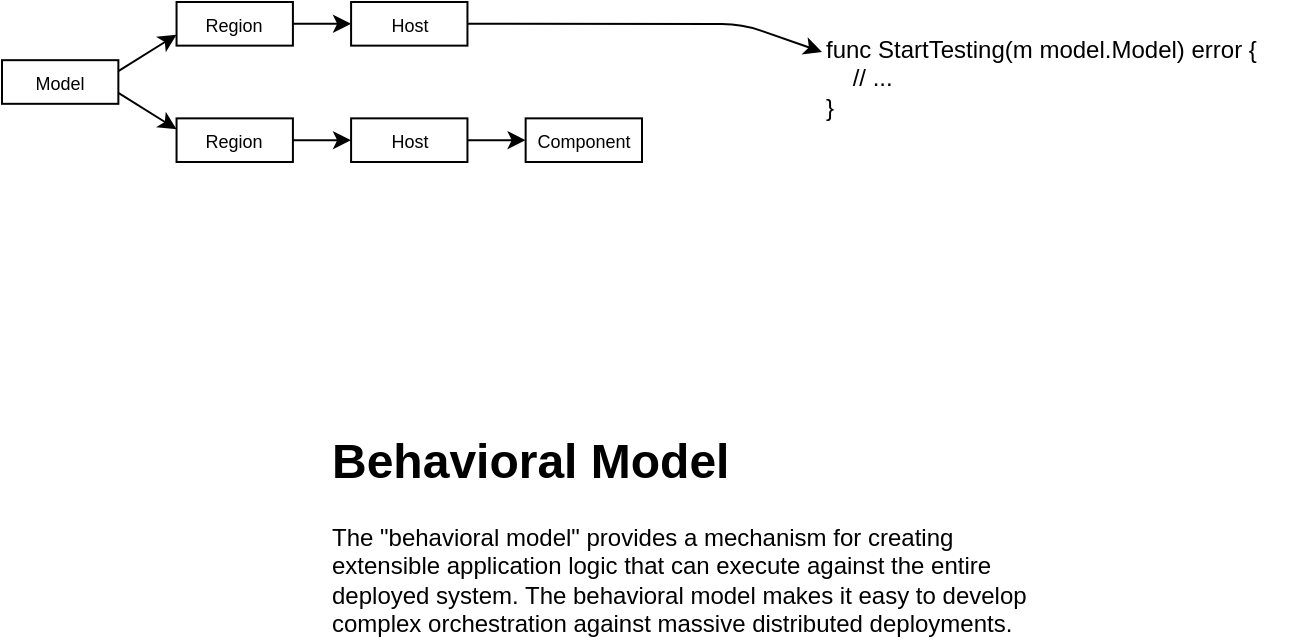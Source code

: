 <mxfile version="13.0.1" type="device"><diagram id="KXkkV9B8q3uqfVLMOjS5" name="Page-1"><mxGraphModel dx="1102" dy="1023" grid="1" gridSize="10" guides="1" tooltips="1" connect="1" arrows="1" fold="1" page="1" pageScale="1" pageWidth="800" pageHeight="450" math="0" shadow="0"><root><mxCell id="0"/><mxCell id="1" parent="0"/><mxCell id="1deCelIfa6eUBW9n5wun-22" value="&lt;h1&gt;Behavioral Model&lt;/h1&gt;&lt;p&gt;The &quot;behavioral model&quot; provides a mechanism for creating extensible application logic that can execute against the entire deployed system. The behavioral model makes it easy to develop complex orchestration against massive distributed deployments.&lt;/p&gt;" style="text;html=1;strokeColor=none;fillColor=none;spacing=5;spacingTop=-20;whiteSpace=wrap;overflow=hidden;rounded=0;" parent="1" vertex="1"><mxGeometry x="230" y="300" width="360" height="110" as="geometry"/></mxCell><mxCell id="rHhQM-Jba1zxQv5Un5K_-1" value="" style="group" vertex="1" connectable="0" parent="1"><mxGeometry x="70" y="90" width="320" height="80" as="geometry"/></mxCell><mxCell id="9QtBFPpz5OQuJQ5Ff8Gc-1" value="&lt;font style=&quot;font-size: 9px&quot;&gt;Model&lt;/font&gt;" style="rounded=0;whiteSpace=wrap;html=1;" parent="rHhQM-Jba1zxQv5Un5K_-1" vertex="1"><mxGeometry y="29.091" width="58.182" height="21.818" as="geometry"/></mxCell><mxCell id="9QtBFPpz5OQuJQ5Ff8Gc-2" value="&lt;font style=&quot;font-size: 9px&quot;&gt;Region&lt;/font&gt;" style="rounded=0;whiteSpace=wrap;html=1;" parent="rHhQM-Jba1zxQv5Un5K_-1" vertex="1"><mxGeometry x="87.273" width="58.182" height="21.818" as="geometry"/></mxCell><mxCell id="9QtBFPpz5OQuJQ5Ff8Gc-3" value="&lt;font style=&quot;font-size: 9px&quot;&gt;Region&lt;/font&gt;" style="rounded=0;whiteSpace=wrap;html=1;" parent="rHhQM-Jba1zxQv5Un5K_-1" vertex="1"><mxGeometry x="87.273" y="58.182" width="58.182" height="21.818" as="geometry"/></mxCell><mxCell id="9QtBFPpz5OQuJQ5Ff8Gc-4" value="" style="endArrow=classic;html=1;entryX=0;entryY=0.75;entryDx=0;entryDy=0;exitX=1;exitY=0.25;exitDx=0;exitDy=0;" parent="rHhQM-Jba1zxQv5Un5K_-1" source="9QtBFPpz5OQuJQ5Ff8Gc-1" target="9QtBFPpz5OQuJQ5Ff8Gc-2" edge="1"><mxGeometry width="50" height="50" relative="1" as="geometry"><mxPoint x="4.364" y="40" as="sourcePoint"/><mxPoint x="40.727" y="3.636" as="targetPoint"/></mxGeometry></mxCell><mxCell id="9QtBFPpz5OQuJQ5Ff8Gc-5" value="" style="endArrow=classic;html=1;exitX=1;exitY=0.75;exitDx=0;exitDy=0;entryX=0;entryY=0.25;entryDx=0;entryDy=0;" parent="rHhQM-Jba1zxQv5Un5K_-1" source="9QtBFPpz5OQuJQ5Ff8Gc-1" target="9QtBFPpz5OQuJQ5Ff8Gc-3" edge="1"><mxGeometry width="50" height="50" relative="1" as="geometry"><mxPoint x="4.364" y="163.636" as="sourcePoint"/><mxPoint x="40.727" y="127.273" as="targetPoint"/></mxGeometry></mxCell><mxCell id="9QtBFPpz5OQuJQ5Ff8Gc-6" value="&lt;font style=&quot;font-size: 9px&quot;&gt;Host&lt;/font&gt;" style="rounded=0;whiteSpace=wrap;html=1;" parent="rHhQM-Jba1zxQv5Un5K_-1" vertex="1"><mxGeometry x="174.545" width="58.182" height="21.818" as="geometry"/></mxCell><mxCell id="9QtBFPpz5OQuJQ5Ff8Gc-7" value="&lt;font style=&quot;font-size: 9px&quot;&gt;Host&lt;/font&gt;" style="rounded=0;whiteSpace=wrap;html=1;" parent="rHhQM-Jba1zxQv5Un5K_-1" vertex="1"><mxGeometry x="174.545" y="58.182" width="58.182" height="21.818" as="geometry"/></mxCell><mxCell id="9QtBFPpz5OQuJQ5Ff8Gc-8" value="&lt;font style=&quot;font-size: 9px&quot;&gt;Component&lt;/font&gt;" style="rounded=0;whiteSpace=wrap;html=1;" parent="rHhQM-Jba1zxQv5Un5K_-1" vertex="1"><mxGeometry x="261.818" y="58.182" width="58.182" height="21.818" as="geometry"/></mxCell><mxCell id="9QtBFPpz5OQuJQ5Ff8Gc-9" value="" style="endArrow=classic;html=1;exitX=1;exitY=0.5;exitDx=0;exitDy=0;" parent="rHhQM-Jba1zxQv5Un5K_-1" source="9QtBFPpz5OQuJQ5Ff8Gc-7" target="9QtBFPpz5OQuJQ5Ff8Gc-8" edge="1"><mxGeometry width="50" height="50" relative="1" as="geometry"><mxPoint x="237.091" y="170.909" as="sourcePoint"/><mxPoint x="273.455" y="134.545" as="targetPoint"/></mxGeometry></mxCell><mxCell id="9QtBFPpz5OQuJQ5Ff8Gc-10" value="" style="endArrow=classic;html=1;exitX=1;exitY=0.5;exitDx=0;exitDy=0;entryX=0;entryY=0.5;entryDx=0;entryDy=0;" parent="rHhQM-Jba1zxQv5Un5K_-1" source="9QtBFPpz5OQuJQ5Ff8Gc-3" target="9QtBFPpz5OQuJQ5Ff8Gc-7" edge="1"><mxGeometry width="50" height="50" relative="1" as="geometry"><mxPoint x="135.273" y="185.455" as="sourcePoint"/><mxPoint x="171.636" y="149.091" as="targetPoint"/></mxGeometry></mxCell><mxCell id="9QtBFPpz5OQuJQ5Ff8Gc-11" value="" style="endArrow=classic;html=1;exitX=1;exitY=0.5;exitDx=0;exitDy=0;entryX=0;entryY=0.5;entryDx=0;entryDy=0;" parent="rHhQM-Jba1zxQv5Un5K_-1" source="9QtBFPpz5OQuJQ5Ff8Gc-2" target="9QtBFPpz5OQuJQ5Ff8Gc-6" edge="1"><mxGeometry width="50" height="50" relative="1" as="geometry"><mxPoint x="106.182" y="83.636" as="sourcePoint"/><mxPoint x="142.545" y="47.273" as="targetPoint"/></mxGeometry></mxCell><mxCell id="rHhQM-Jba1zxQv5Un5K_-2" value="func StartTesting(m model.Model) error {&lt;br&gt;&amp;nbsp; &amp;nbsp; // ...&lt;br&gt;}" style="text;html=1;strokeColor=none;fillColor=none;align=left;verticalAlign=top;rounded=0;labelPosition=center;verticalLabelPosition=middle;" vertex="1" parent="1"><mxGeometry x="480" y="100" width="240" height="60" as="geometry"/></mxCell><mxCell id="rHhQM-Jba1zxQv5Un5K_-3" value="" style="endArrow=classic;html=1;exitX=1;exitY=0.5;exitDx=0;exitDy=0;entryX=0;entryY=0.25;entryDx=0;entryDy=0;" edge="1" parent="1" source="9QtBFPpz5OQuJQ5Ff8Gc-6" target="rHhQM-Jba1zxQv5Un5K_-2"><mxGeometry width="50" height="50" relative="1" as="geometry"><mxPoint x="370" y="80" as="sourcePoint"/><mxPoint x="420" y="30" as="targetPoint"/><Array as="points"><mxPoint x="440" y="101"/></Array></mxGeometry></mxCell></root></mxGraphModel></diagram></mxfile>